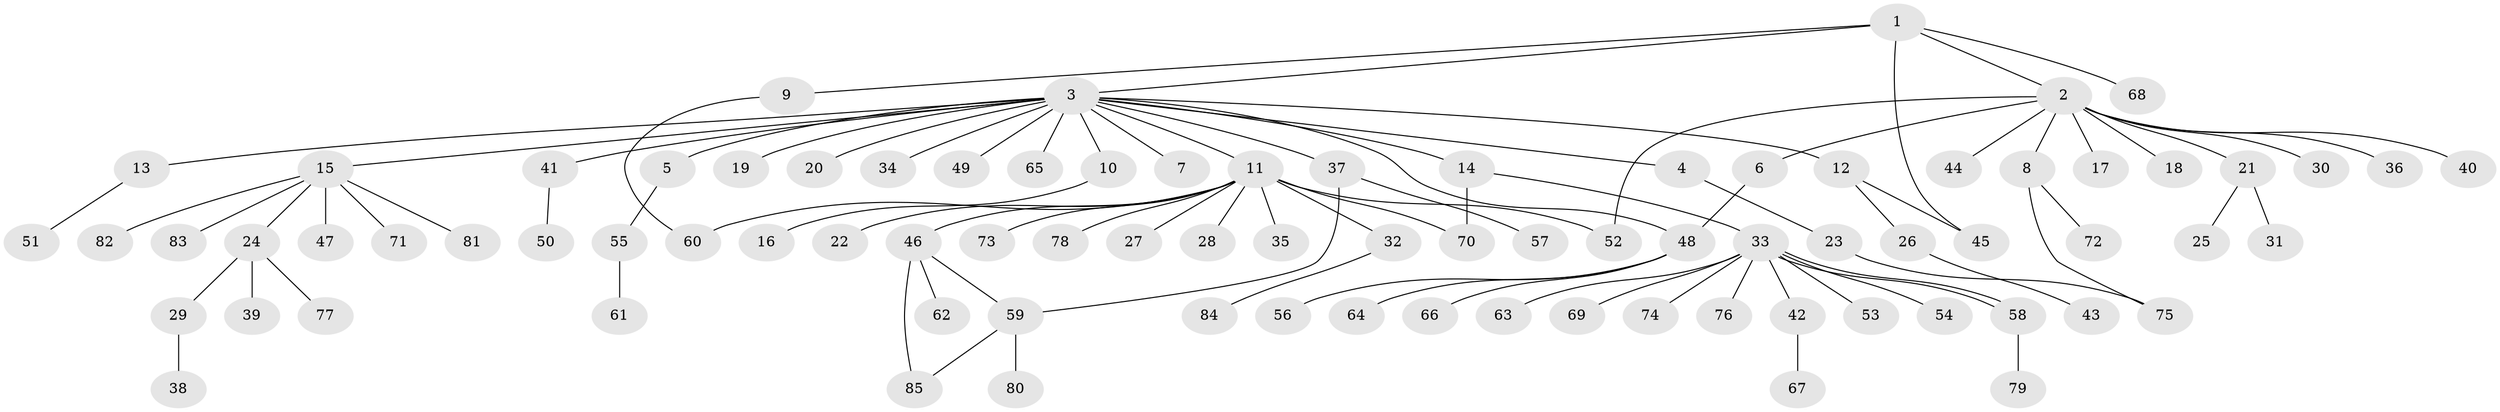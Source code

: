 // coarse degree distribution, {1: 0.7288135593220338, 4: 0.01694915254237288, 2: 0.1694915254237288, 9: 0.01694915254237288, 3: 0.01694915254237288, 5: 0.01694915254237288, 28: 0.01694915254237288, 10: 0.01694915254237288}
// Generated by graph-tools (version 1.1) at 2025/50/03/04/25 21:50:32]
// undirected, 85 vertices, 93 edges
graph export_dot {
graph [start="1"]
  node [color=gray90,style=filled];
  1;
  2;
  3;
  4;
  5;
  6;
  7;
  8;
  9;
  10;
  11;
  12;
  13;
  14;
  15;
  16;
  17;
  18;
  19;
  20;
  21;
  22;
  23;
  24;
  25;
  26;
  27;
  28;
  29;
  30;
  31;
  32;
  33;
  34;
  35;
  36;
  37;
  38;
  39;
  40;
  41;
  42;
  43;
  44;
  45;
  46;
  47;
  48;
  49;
  50;
  51;
  52;
  53;
  54;
  55;
  56;
  57;
  58;
  59;
  60;
  61;
  62;
  63;
  64;
  65;
  66;
  67;
  68;
  69;
  70;
  71;
  72;
  73;
  74;
  75;
  76;
  77;
  78;
  79;
  80;
  81;
  82;
  83;
  84;
  85;
  1 -- 2;
  1 -- 3;
  1 -- 9;
  1 -- 45;
  1 -- 68;
  2 -- 6;
  2 -- 8;
  2 -- 17;
  2 -- 18;
  2 -- 21;
  2 -- 30;
  2 -- 36;
  2 -- 40;
  2 -- 44;
  2 -- 52;
  3 -- 4;
  3 -- 5;
  3 -- 7;
  3 -- 10;
  3 -- 11;
  3 -- 12;
  3 -- 13;
  3 -- 14;
  3 -- 15;
  3 -- 19;
  3 -- 20;
  3 -- 34;
  3 -- 37;
  3 -- 41;
  3 -- 48;
  3 -- 49;
  3 -- 65;
  4 -- 23;
  5 -- 55;
  6 -- 48;
  8 -- 72;
  8 -- 75;
  9 -- 60;
  10 -- 16;
  11 -- 22;
  11 -- 27;
  11 -- 28;
  11 -- 32;
  11 -- 35;
  11 -- 46;
  11 -- 52;
  11 -- 60;
  11 -- 70;
  11 -- 73;
  11 -- 78;
  12 -- 26;
  12 -- 45;
  13 -- 51;
  14 -- 33;
  14 -- 70;
  15 -- 24;
  15 -- 47;
  15 -- 71;
  15 -- 81;
  15 -- 82;
  15 -- 83;
  21 -- 25;
  21 -- 31;
  23 -- 75;
  24 -- 29;
  24 -- 39;
  24 -- 77;
  26 -- 43;
  29 -- 38;
  32 -- 84;
  33 -- 42;
  33 -- 53;
  33 -- 54;
  33 -- 58;
  33 -- 58;
  33 -- 63;
  33 -- 69;
  33 -- 74;
  33 -- 76;
  37 -- 57;
  37 -- 59;
  41 -- 50;
  42 -- 67;
  46 -- 59;
  46 -- 62;
  46 -- 85;
  48 -- 56;
  48 -- 64;
  48 -- 66;
  55 -- 61;
  58 -- 79;
  59 -- 80;
  59 -- 85;
}
